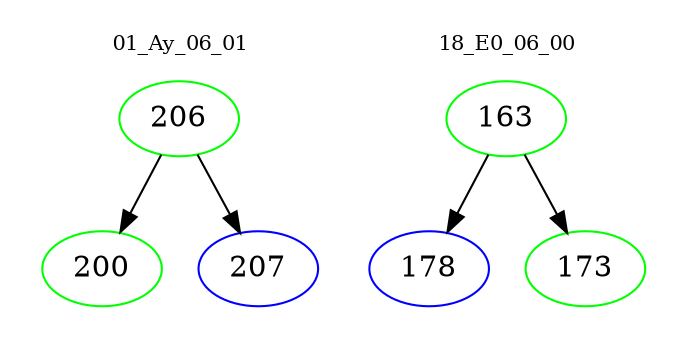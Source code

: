 digraph{
subgraph cluster_0 {
color = white
label = "01_Ay_06_01";
fontsize=10;
T0_206 [label="206", color="green"]
T0_206 -> T0_200 [color="black"]
T0_200 [label="200", color="green"]
T0_206 -> T0_207 [color="black"]
T0_207 [label="207", color="blue"]
}
subgraph cluster_1 {
color = white
label = "18_E0_06_00";
fontsize=10;
T1_163 [label="163", color="green"]
T1_163 -> T1_178 [color="black"]
T1_178 [label="178", color="blue"]
T1_163 -> T1_173 [color="black"]
T1_173 [label="173", color="green"]
}
}
